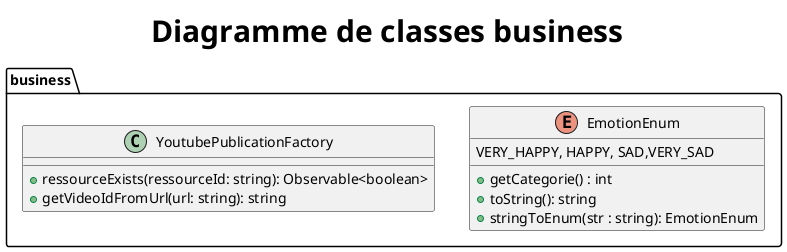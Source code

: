 @startuml modelbusiness
title <size:30><b>Diagramme de classes business</b></size>

package business{
    
    enum EmotionEnum{
        VERY_HAPPY, HAPPY, SAD,VERY_SAD

        + getCategorie() : int 
        + toString(): string 
        + stringToEnum(str : string): EmotionEnum
    }

    class YoutubePublicationFactory{
        + ressourceExists(ressourceId: string): Observable<boolean>
        + getVideoIdFromUrl(url: string): string
        
    }
}

@enduml